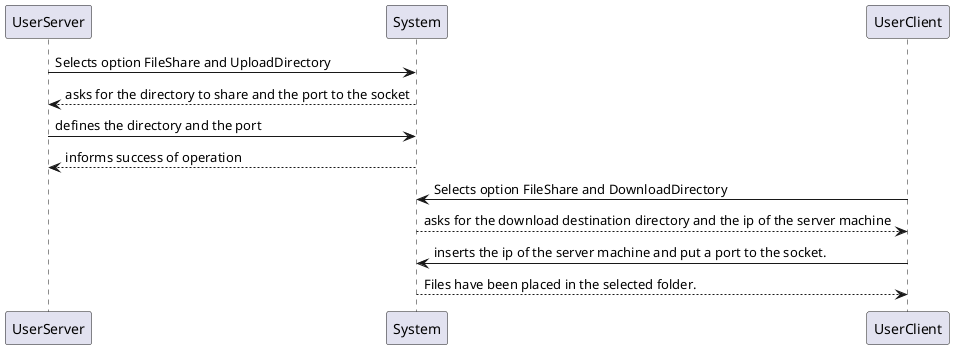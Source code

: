@startuml doc-files/ipc_file_sharing_analysis_ssd.png

UserServer -> System: Selects option FileShare and UploadDirectory
UserServer <-- System: asks for the directory to share and the port to the socket
UserServer -> System: defines the directory and the port
UserServer <-- System: informs success of operation
UserClient -> System: Selects option FileShare and DownloadDirectory
UserClient <-- System: asks for the download destination directory and the ip of the server machine
UserClient -> System: inserts the ip of the server machine and put a port to the socket.
UserClient <-- System: Files have been placed in the selected folder.


@enduml